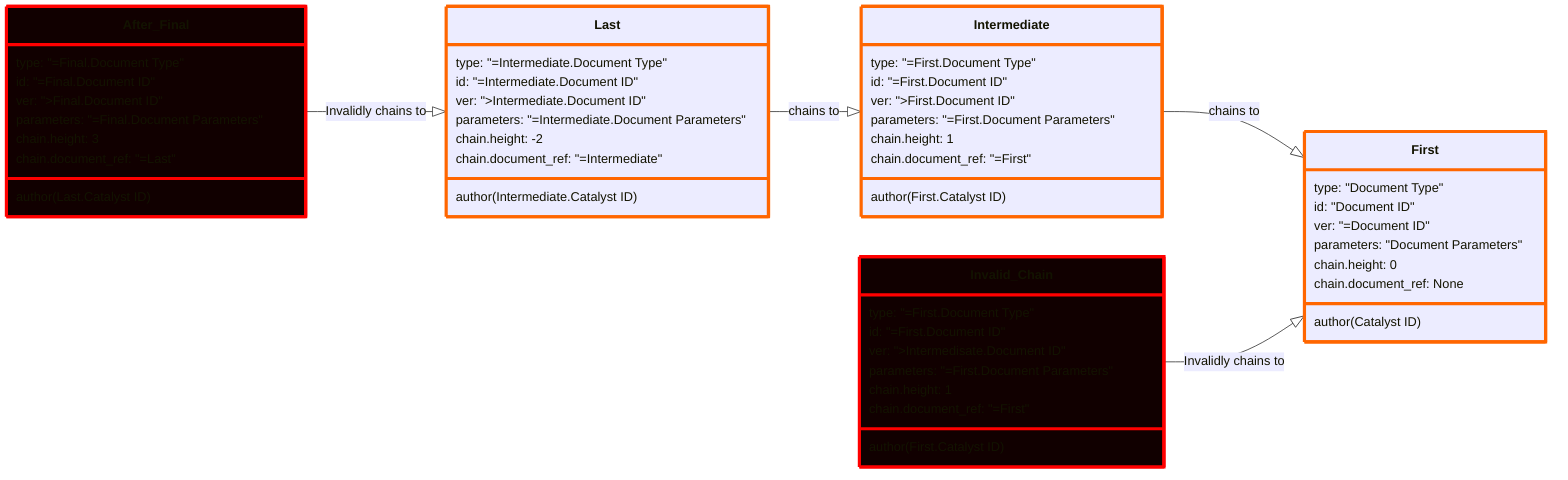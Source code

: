 classDiagram
    direction LR

    class Last {
        type: "=Intermediate.Document Type"
        id: "=Intermediate.Document ID"
        ver: ">Intermediate.Document ID"
        parameters: "=Intermediate.Document Parameters"
        chain.height: -2
        chain.document_ref: "=Intermediate"

        author(Intermediate.Catalyst ID)
    }
    style Last stroke:#f60,stroke-width:4px

    class Intermediate {
        type: "=First.Document Type"
        id: "=First.Document ID"
        ver: ">First.Document ID"
        parameters: "=First.Document Parameters"
        chain.height: 1
        chain.document_ref: "=First"

        author(First.Catalyst ID)
    }
    style Intermediate stroke:#f60,stroke-width:4px

    class First {
        type: "Document Type"
        id: "Document ID"
        ver: "=Document ID"
        parameters: "Document Parameters"
        chain.height: 0
        chain.document_ref: None

        author(Catalyst ID)
    }
    style First stroke:#f60,stroke-width:4px

    Last --|> Intermediate : chains to
    Intermediate --|> First : chains to

    class Invalid_Chain {
        type: "=First.Document Type"
        id: "=First.Document ID"
        ver: ">Intermedisate.Document ID"
        parameters: "=First.Document Parameters"
        chain.height: 1
        chain.document_ref: "=First"

        author(First.Catalyst ID)
    }

    Invalid_Chain --|> First : Invalidly chains to
    style Invalid_Chain fill:#100,stroke:#f00,stroke-width:4px


    class After_Final {
        type: "=Final.Document Type"
        id: "=Final.Document ID"
        ver: ">Final.Document ID"
        parameters: "=Final.Document Parameters"
        chain.height: 3
        chain.document_ref: "=Last"

        author(Last.Catalyst ID)
    }

    After_Final --|> Last : Invalidly chains to
    style After_Final fill:#100,stroke:#f00,stroke-width:4px
